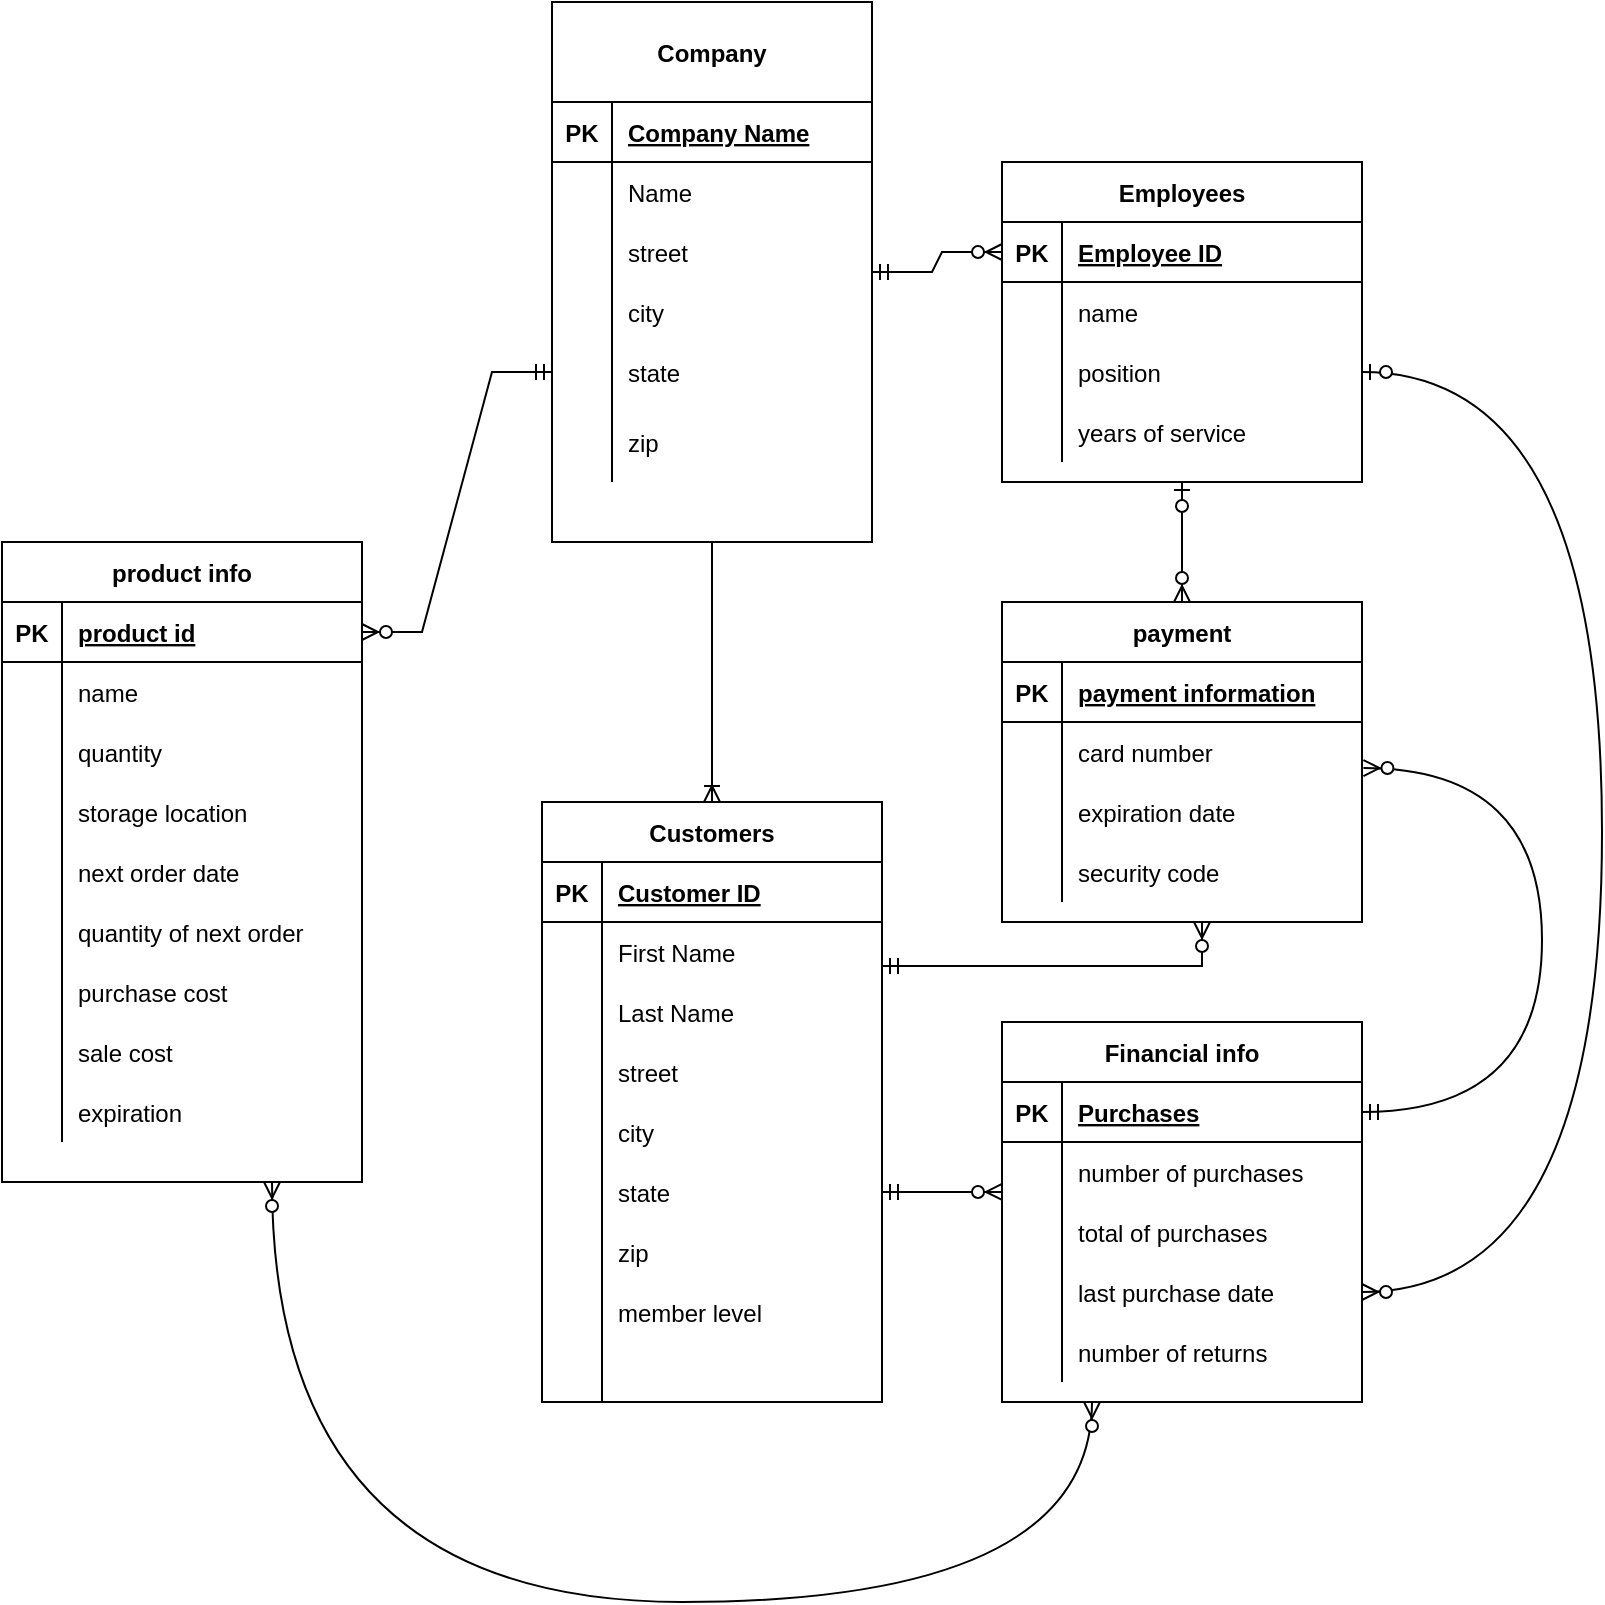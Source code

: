 <mxfile version="15.7.3" type="github">
  <diagram id="uXKJ7bv5IIxQ74LT1f0b" name="Page-1">
    <mxGraphModel dx="1422" dy="832" grid="1" gridSize="10" guides="1" tooltips="1" connect="1" arrows="1" fold="1" page="1" pageScale="1" pageWidth="850" pageHeight="1100" math="0" shadow="0">
      <root>
        <mxCell id="0" />
        <mxCell id="1" parent="0" />
        <mxCell id="mqQKYqZjya-3l18VYZDp-34" value="Customers" style="shape=table;startSize=30;container=1;collapsible=1;childLayout=tableLayout;fixedRows=1;rowLines=0;fontStyle=1;align=center;resizeLast=1;" vertex="1" parent="1">
          <mxGeometry x="310" y="400" width="170" height="300" as="geometry" />
        </mxCell>
        <mxCell id="mqQKYqZjya-3l18VYZDp-35" value="" style="shape=partialRectangle;collapsible=0;dropTarget=0;pointerEvents=0;fillColor=none;top=0;left=0;bottom=1;right=0;points=[[0,0.5],[1,0.5]];portConstraint=eastwest;" vertex="1" parent="mqQKYqZjya-3l18VYZDp-34">
          <mxGeometry y="30" width="170" height="30" as="geometry" />
        </mxCell>
        <mxCell id="mqQKYqZjya-3l18VYZDp-36" value="PK" style="shape=partialRectangle;connectable=0;fillColor=none;top=0;left=0;bottom=0;right=0;fontStyle=1;overflow=hidden;" vertex="1" parent="mqQKYqZjya-3l18VYZDp-35">
          <mxGeometry width="30" height="30" as="geometry">
            <mxRectangle width="30" height="30" as="alternateBounds" />
          </mxGeometry>
        </mxCell>
        <mxCell id="mqQKYqZjya-3l18VYZDp-37" value="Customer ID" style="shape=partialRectangle;connectable=0;fillColor=none;top=0;left=0;bottom=0;right=0;align=left;spacingLeft=6;fontStyle=5;overflow=hidden;" vertex="1" parent="mqQKYqZjya-3l18VYZDp-35">
          <mxGeometry x="30" width="140" height="30" as="geometry">
            <mxRectangle width="140" height="30" as="alternateBounds" />
          </mxGeometry>
        </mxCell>
        <mxCell id="mqQKYqZjya-3l18VYZDp-38" value="" style="shape=partialRectangle;collapsible=0;dropTarget=0;pointerEvents=0;fillColor=none;top=0;left=0;bottom=0;right=0;points=[[0,0.5],[1,0.5]];portConstraint=eastwest;" vertex="1" parent="mqQKYqZjya-3l18VYZDp-34">
          <mxGeometry y="60" width="170" height="30" as="geometry" />
        </mxCell>
        <mxCell id="mqQKYqZjya-3l18VYZDp-39" value="" style="shape=partialRectangle;connectable=0;fillColor=none;top=0;left=0;bottom=0;right=0;editable=1;overflow=hidden;" vertex="1" parent="mqQKYqZjya-3l18VYZDp-38">
          <mxGeometry width="30" height="30" as="geometry">
            <mxRectangle width="30" height="30" as="alternateBounds" />
          </mxGeometry>
        </mxCell>
        <mxCell id="mqQKYqZjya-3l18VYZDp-40" value="First Name" style="shape=partialRectangle;connectable=0;fillColor=none;top=0;left=0;bottom=0;right=0;align=left;spacingLeft=6;overflow=hidden;" vertex="1" parent="mqQKYqZjya-3l18VYZDp-38">
          <mxGeometry x="30" width="140" height="30" as="geometry">
            <mxRectangle width="140" height="30" as="alternateBounds" />
          </mxGeometry>
        </mxCell>
        <mxCell id="mqQKYqZjya-3l18VYZDp-41" value="" style="shape=partialRectangle;collapsible=0;dropTarget=0;pointerEvents=0;fillColor=none;top=0;left=0;bottom=0;right=0;points=[[0,0.5],[1,0.5]];portConstraint=eastwest;" vertex="1" parent="mqQKYqZjya-3l18VYZDp-34">
          <mxGeometry y="90" width="170" height="30" as="geometry" />
        </mxCell>
        <mxCell id="mqQKYqZjya-3l18VYZDp-42" value="" style="shape=partialRectangle;connectable=0;fillColor=none;top=0;left=0;bottom=0;right=0;editable=1;overflow=hidden;" vertex="1" parent="mqQKYqZjya-3l18VYZDp-41">
          <mxGeometry width="30" height="30" as="geometry">
            <mxRectangle width="30" height="30" as="alternateBounds" />
          </mxGeometry>
        </mxCell>
        <mxCell id="mqQKYqZjya-3l18VYZDp-43" value="Last Name" style="shape=partialRectangle;connectable=0;fillColor=none;top=0;left=0;bottom=0;right=0;align=left;spacingLeft=6;overflow=hidden;" vertex="1" parent="mqQKYqZjya-3l18VYZDp-41">
          <mxGeometry x="30" width="140" height="30" as="geometry">
            <mxRectangle width="140" height="30" as="alternateBounds" />
          </mxGeometry>
        </mxCell>
        <mxCell id="mqQKYqZjya-3l18VYZDp-44" value="" style="shape=partialRectangle;collapsible=0;dropTarget=0;pointerEvents=0;fillColor=none;top=0;left=0;bottom=0;right=0;points=[[0,0.5],[1,0.5]];portConstraint=eastwest;" vertex="1" parent="mqQKYqZjya-3l18VYZDp-34">
          <mxGeometry y="120" width="170" height="30" as="geometry" />
        </mxCell>
        <mxCell id="mqQKYqZjya-3l18VYZDp-45" value="" style="shape=partialRectangle;connectable=0;fillColor=none;top=0;left=0;bottom=0;right=0;editable=1;overflow=hidden;" vertex="1" parent="mqQKYqZjya-3l18VYZDp-44">
          <mxGeometry width="30" height="30" as="geometry">
            <mxRectangle width="30" height="30" as="alternateBounds" />
          </mxGeometry>
        </mxCell>
        <mxCell id="mqQKYqZjya-3l18VYZDp-46" value="street    " style="shape=partialRectangle;connectable=0;fillColor=none;top=0;left=0;bottom=0;right=0;align=left;spacingLeft=6;overflow=hidden;" vertex="1" parent="mqQKYqZjya-3l18VYZDp-44">
          <mxGeometry x="30" width="140" height="30" as="geometry">
            <mxRectangle width="140" height="30" as="alternateBounds" />
          </mxGeometry>
        </mxCell>
        <mxCell id="mqQKYqZjya-3l18VYZDp-47" value="" style="shape=partialRectangle;collapsible=0;dropTarget=0;pointerEvents=0;fillColor=none;top=0;left=0;bottom=0;right=0;points=[[0,0.5],[1,0.5]];portConstraint=eastwest;" vertex="1" parent="mqQKYqZjya-3l18VYZDp-34">
          <mxGeometry y="150" width="170" height="30" as="geometry" />
        </mxCell>
        <mxCell id="mqQKYqZjya-3l18VYZDp-48" value="" style="shape=partialRectangle;connectable=0;fillColor=none;top=0;left=0;bottom=0;right=0;editable=1;overflow=hidden;" vertex="1" parent="mqQKYqZjya-3l18VYZDp-47">
          <mxGeometry width="30" height="30" as="geometry">
            <mxRectangle width="30" height="30" as="alternateBounds" />
          </mxGeometry>
        </mxCell>
        <mxCell id="mqQKYqZjya-3l18VYZDp-49" value="city" style="shape=partialRectangle;connectable=0;fillColor=none;top=0;left=0;bottom=0;right=0;align=left;spacingLeft=6;overflow=hidden;" vertex="1" parent="mqQKYqZjya-3l18VYZDp-47">
          <mxGeometry x="30" width="140" height="30" as="geometry">
            <mxRectangle width="140" height="30" as="alternateBounds" />
          </mxGeometry>
        </mxCell>
        <mxCell id="mqQKYqZjya-3l18VYZDp-50" value="" style="shape=partialRectangle;collapsible=0;dropTarget=0;pointerEvents=0;fillColor=none;top=0;left=0;bottom=0;right=0;points=[[0,0.5],[1,0.5]];portConstraint=eastwest;" vertex="1" parent="mqQKYqZjya-3l18VYZDp-34">
          <mxGeometry y="180" width="170" height="30" as="geometry" />
        </mxCell>
        <mxCell id="mqQKYqZjya-3l18VYZDp-51" value="" style="shape=partialRectangle;connectable=0;fillColor=none;top=0;left=0;bottom=0;right=0;editable=1;overflow=hidden;" vertex="1" parent="mqQKYqZjya-3l18VYZDp-50">
          <mxGeometry width="30" height="30" as="geometry">
            <mxRectangle width="30" height="30" as="alternateBounds" />
          </mxGeometry>
        </mxCell>
        <mxCell id="mqQKYqZjya-3l18VYZDp-52" value="state" style="shape=partialRectangle;connectable=0;fillColor=none;top=0;left=0;bottom=0;right=0;align=left;spacingLeft=6;overflow=hidden;" vertex="1" parent="mqQKYqZjya-3l18VYZDp-50">
          <mxGeometry x="30" width="140" height="30" as="geometry">
            <mxRectangle width="140" height="30" as="alternateBounds" />
          </mxGeometry>
        </mxCell>
        <mxCell id="mqQKYqZjya-3l18VYZDp-53" value="" style="shape=partialRectangle;collapsible=0;dropTarget=0;pointerEvents=0;fillColor=none;top=0;left=0;bottom=0;right=0;points=[[0,0.5],[1,0.5]];portConstraint=eastwest;" vertex="1" parent="mqQKYqZjya-3l18VYZDp-34">
          <mxGeometry y="210" width="170" height="30" as="geometry" />
        </mxCell>
        <mxCell id="mqQKYqZjya-3l18VYZDp-54" value="" style="shape=partialRectangle;connectable=0;fillColor=none;top=0;left=0;bottom=0;right=0;editable=1;overflow=hidden;" vertex="1" parent="mqQKYqZjya-3l18VYZDp-53">
          <mxGeometry width="30" height="30" as="geometry">
            <mxRectangle width="30" height="30" as="alternateBounds" />
          </mxGeometry>
        </mxCell>
        <mxCell id="mqQKYqZjya-3l18VYZDp-55" value="zip" style="shape=partialRectangle;connectable=0;fillColor=none;top=0;left=0;bottom=0;right=0;align=left;spacingLeft=6;overflow=hidden;" vertex="1" parent="mqQKYqZjya-3l18VYZDp-53">
          <mxGeometry x="30" width="140" height="30" as="geometry">
            <mxRectangle width="140" height="30" as="alternateBounds" />
          </mxGeometry>
        </mxCell>
        <mxCell id="mqQKYqZjya-3l18VYZDp-56" value="" style="shape=partialRectangle;collapsible=0;dropTarget=0;pointerEvents=0;fillColor=none;top=0;left=0;bottom=0;right=0;points=[[0,0.5],[1,0.5]];portConstraint=eastwest;" vertex="1" parent="mqQKYqZjya-3l18VYZDp-34">
          <mxGeometry y="240" width="170" height="30" as="geometry" />
        </mxCell>
        <mxCell id="mqQKYqZjya-3l18VYZDp-57" value="" style="shape=partialRectangle;connectable=0;fillColor=none;top=0;left=0;bottom=0;right=0;editable=1;overflow=hidden;" vertex="1" parent="mqQKYqZjya-3l18VYZDp-56">
          <mxGeometry width="30" height="30" as="geometry">
            <mxRectangle width="30" height="30" as="alternateBounds" />
          </mxGeometry>
        </mxCell>
        <mxCell id="mqQKYqZjya-3l18VYZDp-58" value="member level" style="shape=partialRectangle;connectable=0;fillColor=none;top=0;left=0;bottom=0;right=0;align=left;spacingLeft=6;overflow=hidden;" vertex="1" parent="mqQKYqZjya-3l18VYZDp-56">
          <mxGeometry x="30" width="140" height="30" as="geometry">
            <mxRectangle width="140" height="30" as="alternateBounds" />
          </mxGeometry>
        </mxCell>
        <mxCell id="mqQKYqZjya-3l18VYZDp-59" value="" style="shape=partialRectangle;collapsible=0;dropTarget=0;pointerEvents=0;fillColor=none;top=0;left=0;bottom=0;right=0;points=[[0,0.5],[1,0.5]];portConstraint=eastwest;" vertex="1" parent="mqQKYqZjya-3l18VYZDp-34">
          <mxGeometry y="270" width="170" height="30" as="geometry" />
        </mxCell>
        <mxCell id="mqQKYqZjya-3l18VYZDp-60" value="" style="shape=partialRectangle;connectable=0;fillColor=none;top=0;left=0;bottom=0;right=0;editable=1;overflow=hidden;" vertex="1" parent="mqQKYqZjya-3l18VYZDp-59">
          <mxGeometry width="30" height="30" as="geometry">
            <mxRectangle width="30" height="30" as="alternateBounds" />
          </mxGeometry>
        </mxCell>
        <mxCell id="mqQKYqZjya-3l18VYZDp-61" value="" style="shape=partialRectangle;connectable=0;fillColor=none;top=0;left=0;bottom=0;right=0;align=left;spacingLeft=6;overflow=hidden;" vertex="1" parent="mqQKYqZjya-3l18VYZDp-59">
          <mxGeometry x="30" width="140" height="30" as="geometry">
            <mxRectangle width="140" height="30" as="alternateBounds" />
          </mxGeometry>
        </mxCell>
        <mxCell id="mqQKYqZjya-3l18VYZDp-62" value="Company" style="shape=table;startSize=50;container=1;collapsible=1;childLayout=tableLayout;fixedRows=1;rowLines=0;fontStyle=1;align=center;resizeLast=1;" vertex="1" parent="1">
          <mxGeometry x="315" width="160" height="270" as="geometry" />
        </mxCell>
        <mxCell id="mqQKYqZjya-3l18VYZDp-63" value="" style="shape=partialRectangle;collapsible=0;dropTarget=0;pointerEvents=0;fillColor=none;top=0;left=0;bottom=1;right=0;points=[[0,0.5],[1,0.5]];portConstraint=eastwest;" vertex="1" parent="mqQKYqZjya-3l18VYZDp-62">
          <mxGeometry y="50" width="160" height="30" as="geometry" />
        </mxCell>
        <mxCell id="mqQKYqZjya-3l18VYZDp-64" value="PK" style="shape=partialRectangle;connectable=0;fillColor=none;top=0;left=0;bottom=0;right=0;fontStyle=1;overflow=hidden;" vertex="1" parent="mqQKYqZjya-3l18VYZDp-63">
          <mxGeometry width="30" height="30" as="geometry">
            <mxRectangle width="30" height="30" as="alternateBounds" />
          </mxGeometry>
        </mxCell>
        <mxCell id="mqQKYqZjya-3l18VYZDp-65" value="Company Name" style="shape=partialRectangle;connectable=0;fillColor=none;top=0;left=0;bottom=0;right=0;align=left;spacingLeft=6;fontStyle=5;overflow=hidden;" vertex="1" parent="mqQKYqZjya-3l18VYZDp-63">
          <mxGeometry x="30" width="130" height="30" as="geometry">
            <mxRectangle width="130" height="30" as="alternateBounds" />
          </mxGeometry>
        </mxCell>
        <mxCell id="mqQKYqZjya-3l18VYZDp-66" value="" style="shape=partialRectangle;collapsible=0;dropTarget=0;pointerEvents=0;fillColor=none;top=0;left=0;bottom=0;right=0;points=[[0,0.5],[1,0.5]];portConstraint=eastwest;" vertex="1" parent="mqQKYqZjya-3l18VYZDp-62">
          <mxGeometry y="80" width="160" height="30" as="geometry" />
        </mxCell>
        <mxCell id="mqQKYqZjya-3l18VYZDp-67" value="" style="shape=partialRectangle;connectable=0;fillColor=none;top=0;left=0;bottom=0;right=0;editable=1;overflow=hidden;" vertex="1" parent="mqQKYqZjya-3l18VYZDp-66">
          <mxGeometry width="30" height="30" as="geometry">
            <mxRectangle width="30" height="30" as="alternateBounds" />
          </mxGeometry>
        </mxCell>
        <mxCell id="mqQKYqZjya-3l18VYZDp-68" value="Name" style="shape=partialRectangle;connectable=0;fillColor=none;top=0;left=0;bottom=0;right=0;align=left;spacingLeft=6;overflow=hidden;" vertex="1" parent="mqQKYqZjya-3l18VYZDp-66">
          <mxGeometry x="30" width="130" height="30" as="geometry">
            <mxRectangle width="130" height="30" as="alternateBounds" />
          </mxGeometry>
        </mxCell>
        <mxCell id="mqQKYqZjya-3l18VYZDp-69" value="" style="shape=partialRectangle;collapsible=0;dropTarget=0;pointerEvents=0;fillColor=none;top=0;left=0;bottom=0;right=0;points=[[0,0.5],[1,0.5]];portConstraint=eastwest;" vertex="1" parent="mqQKYqZjya-3l18VYZDp-62">
          <mxGeometry y="110" width="160" height="30" as="geometry" />
        </mxCell>
        <mxCell id="mqQKYqZjya-3l18VYZDp-70" value="" style="shape=partialRectangle;connectable=0;fillColor=none;top=0;left=0;bottom=0;right=0;editable=1;overflow=hidden;" vertex="1" parent="mqQKYqZjya-3l18VYZDp-69">
          <mxGeometry width="30" height="30" as="geometry">
            <mxRectangle width="30" height="30" as="alternateBounds" />
          </mxGeometry>
        </mxCell>
        <mxCell id="mqQKYqZjya-3l18VYZDp-71" value="street" style="shape=partialRectangle;connectable=0;fillColor=none;top=0;left=0;bottom=0;right=0;align=left;spacingLeft=6;overflow=hidden;" vertex="1" parent="mqQKYqZjya-3l18VYZDp-69">
          <mxGeometry x="30" width="130" height="30" as="geometry">
            <mxRectangle width="130" height="30" as="alternateBounds" />
          </mxGeometry>
        </mxCell>
        <mxCell id="mqQKYqZjya-3l18VYZDp-72" value="" style="shape=partialRectangle;collapsible=0;dropTarget=0;pointerEvents=0;fillColor=none;top=0;left=0;bottom=0;right=0;points=[[0,0.5],[1,0.5]];portConstraint=eastwest;" vertex="1" parent="mqQKYqZjya-3l18VYZDp-62">
          <mxGeometry y="140" width="160" height="30" as="geometry" />
        </mxCell>
        <mxCell id="mqQKYqZjya-3l18VYZDp-73" value="" style="shape=partialRectangle;connectable=0;fillColor=none;top=0;left=0;bottom=0;right=0;editable=1;overflow=hidden;" vertex="1" parent="mqQKYqZjya-3l18VYZDp-72">
          <mxGeometry width="30" height="30" as="geometry">
            <mxRectangle width="30" height="30" as="alternateBounds" />
          </mxGeometry>
        </mxCell>
        <mxCell id="mqQKYqZjya-3l18VYZDp-74" value="city" style="shape=partialRectangle;connectable=0;fillColor=none;top=0;left=0;bottom=0;right=0;align=left;spacingLeft=6;overflow=hidden;" vertex="1" parent="mqQKYqZjya-3l18VYZDp-72">
          <mxGeometry x="30" width="130" height="30" as="geometry">
            <mxRectangle width="130" height="30" as="alternateBounds" />
          </mxGeometry>
        </mxCell>
        <mxCell id="mqQKYqZjya-3l18VYZDp-75" value="" style="shape=partialRectangle;collapsible=0;dropTarget=0;pointerEvents=0;fillColor=none;top=0;left=0;bottom=0;right=0;points=[[0,0.5],[1,0.5]];portConstraint=eastwest;" vertex="1" parent="mqQKYqZjya-3l18VYZDp-62">
          <mxGeometry y="170" width="160" height="30" as="geometry" />
        </mxCell>
        <mxCell id="mqQKYqZjya-3l18VYZDp-76" value="" style="shape=partialRectangle;connectable=0;fillColor=none;top=0;left=0;bottom=0;right=0;editable=1;overflow=hidden;" vertex="1" parent="mqQKYqZjya-3l18VYZDp-75">
          <mxGeometry width="30" height="30" as="geometry">
            <mxRectangle width="30" height="30" as="alternateBounds" />
          </mxGeometry>
        </mxCell>
        <mxCell id="mqQKYqZjya-3l18VYZDp-77" value="state" style="shape=partialRectangle;connectable=0;fillColor=none;top=0;left=0;bottom=0;right=0;align=left;spacingLeft=6;overflow=hidden;" vertex="1" parent="mqQKYqZjya-3l18VYZDp-75">
          <mxGeometry x="30" width="130" height="30" as="geometry">
            <mxRectangle width="130" height="30" as="alternateBounds" />
          </mxGeometry>
        </mxCell>
        <mxCell id="mqQKYqZjya-3l18VYZDp-78" value="" style="shape=partialRectangle;collapsible=0;dropTarget=0;pointerEvents=0;fillColor=none;top=0;left=0;bottom=0;right=0;points=[[0,0.5],[1,0.5]];portConstraint=eastwest;" vertex="1" parent="mqQKYqZjya-3l18VYZDp-62">
          <mxGeometry y="200" width="160" height="40" as="geometry" />
        </mxCell>
        <mxCell id="mqQKYqZjya-3l18VYZDp-79" value="" style="shape=partialRectangle;connectable=0;fillColor=none;top=0;left=0;bottom=0;right=0;editable=1;overflow=hidden;" vertex="1" parent="mqQKYqZjya-3l18VYZDp-78">
          <mxGeometry width="30" height="40" as="geometry">
            <mxRectangle width="30" height="40" as="alternateBounds" />
          </mxGeometry>
        </mxCell>
        <mxCell id="mqQKYqZjya-3l18VYZDp-80" value="zip" style="shape=partialRectangle;connectable=0;fillColor=none;top=0;left=0;bottom=0;right=0;align=left;spacingLeft=6;overflow=hidden;" vertex="1" parent="mqQKYqZjya-3l18VYZDp-78">
          <mxGeometry x="30" width="130" height="40" as="geometry">
            <mxRectangle width="130" height="40" as="alternateBounds" />
          </mxGeometry>
        </mxCell>
        <mxCell id="mqQKYqZjya-3l18VYZDp-88" value="Employees" style="shape=table;startSize=30;container=1;collapsible=1;childLayout=tableLayout;fixedRows=1;rowLines=0;fontStyle=1;align=center;resizeLast=1;" vertex="1" parent="1">
          <mxGeometry x="540" y="80" width="180" height="160" as="geometry" />
        </mxCell>
        <mxCell id="mqQKYqZjya-3l18VYZDp-89" value="" style="shape=partialRectangle;collapsible=0;dropTarget=0;pointerEvents=0;fillColor=none;top=0;left=0;bottom=1;right=0;points=[[0,0.5],[1,0.5]];portConstraint=eastwest;" vertex="1" parent="mqQKYqZjya-3l18VYZDp-88">
          <mxGeometry y="30" width="180" height="30" as="geometry" />
        </mxCell>
        <mxCell id="mqQKYqZjya-3l18VYZDp-90" value="PK" style="shape=partialRectangle;connectable=0;fillColor=none;top=0;left=0;bottom=0;right=0;fontStyle=1;overflow=hidden;" vertex="1" parent="mqQKYqZjya-3l18VYZDp-89">
          <mxGeometry width="30" height="30" as="geometry">
            <mxRectangle width="30" height="30" as="alternateBounds" />
          </mxGeometry>
        </mxCell>
        <mxCell id="mqQKYqZjya-3l18VYZDp-91" value="Employee ID" style="shape=partialRectangle;connectable=0;fillColor=none;top=0;left=0;bottom=0;right=0;align=left;spacingLeft=6;fontStyle=5;overflow=hidden;" vertex="1" parent="mqQKYqZjya-3l18VYZDp-89">
          <mxGeometry x="30" width="150" height="30" as="geometry">
            <mxRectangle width="150" height="30" as="alternateBounds" />
          </mxGeometry>
        </mxCell>
        <mxCell id="mqQKYqZjya-3l18VYZDp-92" value="" style="shape=partialRectangle;collapsible=0;dropTarget=0;pointerEvents=0;fillColor=none;top=0;left=0;bottom=0;right=0;points=[[0,0.5],[1,0.5]];portConstraint=eastwest;" vertex="1" parent="mqQKYqZjya-3l18VYZDp-88">
          <mxGeometry y="60" width="180" height="30" as="geometry" />
        </mxCell>
        <mxCell id="mqQKYqZjya-3l18VYZDp-93" value="" style="shape=partialRectangle;connectable=0;fillColor=none;top=0;left=0;bottom=0;right=0;editable=1;overflow=hidden;" vertex="1" parent="mqQKYqZjya-3l18VYZDp-92">
          <mxGeometry width="30" height="30" as="geometry">
            <mxRectangle width="30" height="30" as="alternateBounds" />
          </mxGeometry>
        </mxCell>
        <mxCell id="mqQKYqZjya-3l18VYZDp-94" value="name" style="shape=partialRectangle;connectable=0;fillColor=none;top=0;left=0;bottom=0;right=0;align=left;spacingLeft=6;overflow=hidden;" vertex="1" parent="mqQKYqZjya-3l18VYZDp-92">
          <mxGeometry x="30" width="150" height="30" as="geometry">
            <mxRectangle width="150" height="30" as="alternateBounds" />
          </mxGeometry>
        </mxCell>
        <mxCell id="mqQKYqZjya-3l18VYZDp-95" value="" style="shape=partialRectangle;collapsible=0;dropTarget=0;pointerEvents=0;fillColor=none;top=0;left=0;bottom=0;right=0;points=[[0,0.5],[1,0.5]];portConstraint=eastwest;" vertex="1" parent="mqQKYqZjya-3l18VYZDp-88">
          <mxGeometry y="90" width="180" height="30" as="geometry" />
        </mxCell>
        <mxCell id="mqQKYqZjya-3l18VYZDp-96" value="" style="shape=partialRectangle;connectable=0;fillColor=none;top=0;left=0;bottom=0;right=0;editable=1;overflow=hidden;" vertex="1" parent="mqQKYqZjya-3l18VYZDp-95">
          <mxGeometry width="30" height="30" as="geometry">
            <mxRectangle width="30" height="30" as="alternateBounds" />
          </mxGeometry>
        </mxCell>
        <mxCell id="mqQKYqZjya-3l18VYZDp-97" value="position" style="shape=partialRectangle;connectable=0;fillColor=none;top=0;left=0;bottom=0;right=0;align=left;spacingLeft=6;overflow=hidden;" vertex="1" parent="mqQKYqZjya-3l18VYZDp-95">
          <mxGeometry x="30" width="150" height="30" as="geometry">
            <mxRectangle width="150" height="30" as="alternateBounds" />
          </mxGeometry>
        </mxCell>
        <mxCell id="mqQKYqZjya-3l18VYZDp-98" value="" style="shape=partialRectangle;collapsible=0;dropTarget=0;pointerEvents=0;fillColor=none;top=0;left=0;bottom=0;right=0;points=[[0,0.5],[1,0.5]];portConstraint=eastwest;" vertex="1" parent="mqQKYqZjya-3l18VYZDp-88">
          <mxGeometry y="120" width="180" height="30" as="geometry" />
        </mxCell>
        <mxCell id="mqQKYqZjya-3l18VYZDp-99" value="" style="shape=partialRectangle;connectable=0;fillColor=none;top=0;left=0;bottom=0;right=0;editable=1;overflow=hidden;" vertex="1" parent="mqQKYqZjya-3l18VYZDp-98">
          <mxGeometry width="30" height="30" as="geometry">
            <mxRectangle width="30" height="30" as="alternateBounds" />
          </mxGeometry>
        </mxCell>
        <mxCell id="mqQKYqZjya-3l18VYZDp-100" value="years of service" style="shape=partialRectangle;connectable=0;fillColor=none;top=0;left=0;bottom=0;right=0;align=left;spacingLeft=6;overflow=hidden;" vertex="1" parent="mqQKYqZjya-3l18VYZDp-98">
          <mxGeometry x="30" width="150" height="30" as="geometry">
            <mxRectangle width="150" height="30" as="alternateBounds" />
          </mxGeometry>
        </mxCell>
        <mxCell id="mqQKYqZjya-3l18VYZDp-101" value="payment" style="shape=table;startSize=30;container=1;collapsible=1;childLayout=tableLayout;fixedRows=1;rowLines=0;fontStyle=1;align=center;resizeLast=1;" vertex="1" parent="1">
          <mxGeometry x="540" y="300" width="180" height="160" as="geometry" />
        </mxCell>
        <mxCell id="mqQKYqZjya-3l18VYZDp-102" value="" style="shape=partialRectangle;collapsible=0;dropTarget=0;pointerEvents=0;fillColor=none;top=0;left=0;bottom=1;right=0;points=[[0,0.5],[1,0.5]];portConstraint=eastwest;" vertex="1" parent="mqQKYqZjya-3l18VYZDp-101">
          <mxGeometry y="30" width="180" height="30" as="geometry" />
        </mxCell>
        <mxCell id="mqQKYqZjya-3l18VYZDp-103" value="PK" style="shape=partialRectangle;connectable=0;fillColor=none;top=0;left=0;bottom=0;right=0;fontStyle=1;overflow=hidden;" vertex="1" parent="mqQKYqZjya-3l18VYZDp-102">
          <mxGeometry width="30" height="30" as="geometry">
            <mxRectangle width="30" height="30" as="alternateBounds" />
          </mxGeometry>
        </mxCell>
        <mxCell id="mqQKYqZjya-3l18VYZDp-104" value="payment information" style="shape=partialRectangle;connectable=0;fillColor=none;top=0;left=0;bottom=0;right=0;align=left;spacingLeft=6;fontStyle=5;overflow=hidden;" vertex="1" parent="mqQKYqZjya-3l18VYZDp-102">
          <mxGeometry x="30" width="150" height="30" as="geometry">
            <mxRectangle width="150" height="30" as="alternateBounds" />
          </mxGeometry>
        </mxCell>
        <mxCell id="mqQKYqZjya-3l18VYZDp-105" value="" style="shape=partialRectangle;collapsible=0;dropTarget=0;pointerEvents=0;fillColor=none;top=0;left=0;bottom=0;right=0;points=[[0,0.5],[1,0.5]];portConstraint=eastwest;" vertex="1" parent="mqQKYqZjya-3l18VYZDp-101">
          <mxGeometry y="60" width="180" height="30" as="geometry" />
        </mxCell>
        <mxCell id="mqQKYqZjya-3l18VYZDp-106" value="" style="shape=partialRectangle;connectable=0;fillColor=none;top=0;left=0;bottom=0;right=0;editable=1;overflow=hidden;" vertex="1" parent="mqQKYqZjya-3l18VYZDp-105">
          <mxGeometry width="30" height="30" as="geometry">
            <mxRectangle width="30" height="30" as="alternateBounds" />
          </mxGeometry>
        </mxCell>
        <mxCell id="mqQKYqZjya-3l18VYZDp-107" value="card number" style="shape=partialRectangle;connectable=0;fillColor=none;top=0;left=0;bottom=0;right=0;align=left;spacingLeft=6;overflow=hidden;" vertex="1" parent="mqQKYqZjya-3l18VYZDp-105">
          <mxGeometry x="30" width="150" height="30" as="geometry">
            <mxRectangle width="150" height="30" as="alternateBounds" />
          </mxGeometry>
        </mxCell>
        <mxCell id="mqQKYqZjya-3l18VYZDp-108" value="" style="shape=partialRectangle;collapsible=0;dropTarget=0;pointerEvents=0;fillColor=none;top=0;left=0;bottom=0;right=0;points=[[0,0.5],[1,0.5]];portConstraint=eastwest;" vertex="1" parent="mqQKYqZjya-3l18VYZDp-101">
          <mxGeometry y="90" width="180" height="30" as="geometry" />
        </mxCell>
        <mxCell id="mqQKYqZjya-3l18VYZDp-109" value="" style="shape=partialRectangle;connectable=0;fillColor=none;top=0;left=0;bottom=0;right=0;editable=1;overflow=hidden;" vertex="1" parent="mqQKYqZjya-3l18VYZDp-108">
          <mxGeometry width="30" height="30" as="geometry">
            <mxRectangle width="30" height="30" as="alternateBounds" />
          </mxGeometry>
        </mxCell>
        <mxCell id="mqQKYqZjya-3l18VYZDp-110" value="expiration date" style="shape=partialRectangle;connectable=0;fillColor=none;top=0;left=0;bottom=0;right=0;align=left;spacingLeft=6;overflow=hidden;" vertex="1" parent="mqQKYqZjya-3l18VYZDp-108">
          <mxGeometry x="30" width="150" height="30" as="geometry">
            <mxRectangle width="150" height="30" as="alternateBounds" />
          </mxGeometry>
        </mxCell>
        <mxCell id="mqQKYqZjya-3l18VYZDp-111" value="" style="shape=partialRectangle;collapsible=0;dropTarget=0;pointerEvents=0;fillColor=none;top=0;left=0;bottom=0;right=0;points=[[0,0.5],[1,0.5]];portConstraint=eastwest;" vertex="1" parent="mqQKYqZjya-3l18VYZDp-101">
          <mxGeometry y="120" width="180" height="30" as="geometry" />
        </mxCell>
        <mxCell id="mqQKYqZjya-3l18VYZDp-112" value="" style="shape=partialRectangle;connectable=0;fillColor=none;top=0;left=0;bottom=0;right=0;editable=1;overflow=hidden;" vertex="1" parent="mqQKYqZjya-3l18VYZDp-111">
          <mxGeometry width="30" height="30" as="geometry">
            <mxRectangle width="30" height="30" as="alternateBounds" />
          </mxGeometry>
        </mxCell>
        <mxCell id="mqQKYqZjya-3l18VYZDp-113" value="security code" style="shape=partialRectangle;connectable=0;fillColor=none;top=0;left=0;bottom=0;right=0;align=left;spacingLeft=6;overflow=hidden;" vertex="1" parent="mqQKYqZjya-3l18VYZDp-111">
          <mxGeometry x="30" width="150" height="30" as="geometry">
            <mxRectangle width="150" height="30" as="alternateBounds" />
          </mxGeometry>
        </mxCell>
        <mxCell id="mqQKYqZjya-3l18VYZDp-116" value="Financial info" style="shape=table;startSize=30;container=1;collapsible=1;childLayout=tableLayout;fixedRows=1;rowLines=0;fontStyle=1;align=center;resizeLast=1;" vertex="1" parent="1">
          <mxGeometry x="540" y="510" width="180" height="190" as="geometry" />
        </mxCell>
        <mxCell id="mqQKYqZjya-3l18VYZDp-117" value="" style="shape=partialRectangle;collapsible=0;dropTarget=0;pointerEvents=0;fillColor=none;top=0;left=0;bottom=1;right=0;points=[[0,0.5],[1,0.5]];portConstraint=eastwest;" vertex="1" parent="mqQKYqZjya-3l18VYZDp-116">
          <mxGeometry y="30" width="180" height="30" as="geometry" />
        </mxCell>
        <mxCell id="mqQKYqZjya-3l18VYZDp-118" value="PK" style="shape=partialRectangle;connectable=0;fillColor=none;top=0;left=0;bottom=0;right=0;fontStyle=1;overflow=hidden;" vertex="1" parent="mqQKYqZjya-3l18VYZDp-117">
          <mxGeometry width="30" height="30" as="geometry">
            <mxRectangle width="30" height="30" as="alternateBounds" />
          </mxGeometry>
        </mxCell>
        <mxCell id="mqQKYqZjya-3l18VYZDp-119" value="Purchases" style="shape=partialRectangle;connectable=0;fillColor=none;top=0;left=0;bottom=0;right=0;align=left;spacingLeft=6;fontStyle=5;overflow=hidden;" vertex="1" parent="mqQKYqZjya-3l18VYZDp-117">
          <mxGeometry x="30" width="150" height="30" as="geometry">
            <mxRectangle width="150" height="30" as="alternateBounds" />
          </mxGeometry>
        </mxCell>
        <mxCell id="mqQKYqZjya-3l18VYZDp-120" value="" style="shape=partialRectangle;collapsible=0;dropTarget=0;pointerEvents=0;fillColor=none;top=0;left=0;bottom=0;right=0;points=[[0,0.5],[1,0.5]];portConstraint=eastwest;" vertex="1" parent="mqQKYqZjya-3l18VYZDp-116">
          <mxGeometry y="60" width="180" height="30" as="geometry" />
        </mxCell>
        <mxCell id="mqQKYqZjya-3l18VYZDp-121" value="" style="shape=partialRectangle;connectable=0;fillColor=none;top=0;left=0;bottom=0;right=0;editable=1;overflow=hidden;" vertex="1" parent="mqQKYqZjya-3l18VYZDp-120">
          <mxGeometry width="30" height="30" as="geometry">
            <mxRectangle width="30" height="30" as="alternateBounds" />
          </mxGeometry>
        </mxCell>
        <mxCell id="mqQKYqZjya-3l18VYZDp-122" value="number of purchases" style="shape=partialRectangle;connectable=0;fillColor=none;top=0;left=0;bottom=0;right=0;align=left;spacingLeft=6;overflow=hidden;" vertex="1" parent="mqQKYqZjya-3l18VYZDp-120">
          <mxGeometry x="30" width="150" height="30" as="geometry">
            <mxRectangle width="150" height="30" as="alternateBounds" />
          </mxGeometry>
        </mxCell>
        <mxCell id="mqQKYqZjya-3l18VYZDp-123" value="" style="shape=partialRectangle;collapsible=0;dropTarget=0;pointerEvents=0;fillColor=none;top=0;left=0;bottom=0;right=0;points=[[0,0.5],[1,0.5]];portConstraint=eastwest;" vertex="1" parent="mqQKYqZjya-3l18VYZDp-116">
          <mxGeometry y="90" width="180" height="30" as="geometry" />
        </mxCell>
        <mxCell id="mqQKYqZjya-3l18VYZDp-124" value="" style="shape=partialRectangle;connectable=0;fillColor=none;top=0;left=0;bottom=0;right=0;editable=1;overflow=hidden;" vertex="1" parent="mqQKYqZjya-3l18VYZDp-123">
          <mxGeometry width="30" height="30" as="geometry">
            <mxRectangle width="30" height="30" as="alternateBounds" />
          </mxGeometry>
        </mxCell>
        <mxCell id="mqQKYqZjya-3l18VYZDp-125" value="total of purchases" style="shape=partialRectangle;connectable=0;fillColor=none;top=0;left=0;bottom=0;right=0;align=left;spacingLeft=6;overflow=hidden;" vertex="1" parent="mqQKYqZjya-3l18VYZDp-123">
          <mxGeometry x="30" width="150" height="30" as="geometry">
            <mxRectangle width="150" height="30" as="alternateBounds" />
          </mxGeometry>
        </mxCell>
        <mxCell id="mqQKYqZjya-3l18VYZDp-126" value="" style="shape=partialRectangle;collapsible=0;dropTarget=0;pointerEvents=0;fillColor=none;top=0;left=0;bottom=0;right=0;points=[[0,0.5],[1,0.5]];portConstraint=eastwest;" vertex="1" parent="mqQKYqZjya-3l18VYZDp-116">
          <mxGeometry y="120" width="180" height="30" as="geometry" />
        </mxCell>
        <mxCell id="mqQKYqZjya-3l18VYZDp-127" value="" style="shape=partialRectangle;connectable=0;fillColor=none;top=0;left=0;bottom=0;right=0;editable=1;overflow=hidden;" vertex="1" parent="mqQKYqZjya-3l18VYZDp-126">
          <mxGeometry width="30" height="30" as="geometry">
            <mxRectangle width="30" height="30" as="alternateBounds" />
          </mxGeometry>
        </mxCell>
        <mxCell id="mqQKYqZjya-3l18VYZDp-128" value="last purchase date" style="shape=partialRectangle;connectable=0;fillColor=none;top=0;left=0;bottom=0;right=0;align=left;spacingLeft=6;overflow=hidden;" vertex="1" parent="mqQKYqZjya-3l18VYZDp-126">
          <mxGeometry x="30" width="150" height="30" as="geometry">
            <mxRectangle width="150" height="30" as="alternateBounds" />
          </mxGeometry>
        </mxCell>
        <mxCell id="mqQKYqZjya-3l18VYZDp-138" value="" style="shape=partialRectangle;collapsible=0;dropTarget=0;pointerEvents=0;fillColor=none;top=0;left=0;bottom=0;right=0;points=[[0,0.5],[1,0.5]];portConstraint=eastwest;" vertex="1" parent="mqQKYqZjya-3l18VYZDp-116">
          <mxGeometry y="150" width="180" height="30" as="geometry" />
        </mxCell>
        <mxCell id="mqQKYqZjya-3l18VYZDp-139" value="" style="shape=partialRectangle;connectable=0;fillColor=none;top=0;left=0;bottom=0;right=0;editable=1;overflow=hidden;" vertex="1" parent="mqQKYqZjya-3l18VYZDp-138">
          <mxGeometry width="30" height="30" as="geometry">
            <mxRectangle width="30" height="30" as="alternateBounds" />
          </mxGeometry>
        </mxCell>
        <mxCell id="mqQKYqZjya-3l18VYZDp-140" value="number of returns" style="shape=partialRectangle;connectable=0;fillColor=none;top=0;left=0;bottom=0;right=0;align=left;spacingLeft=6;overflow=hidden;" vertex="1" parent="mqQKYqZjya-3l18VYZDp-138">
          <mxGeometry x="30" width="150" height="30" as="geometry">
            <mxRectangle width="150" height="30" as="alternateBounds" />
          </mxGeometry>
        </mxCell>
        <mxCell id="mqQKYqZjya-3l18VYZDp-143" value="" style="fontSize=12;html=1;endArrow=ERoneToMany;rounded=0;entryX=0.5;entryY=0;entryDx=0;entryDy=0;exitX=0.5;exitY=1;exitDx=0;exitDy=0;" edge="1" parent="1" source="mqQKYqZjya-3l18VYZDp-62" target="mqQKYqZjya-3l18VYZDp-34">
          <mxGeometry width="100" height="100" relative="1" as="geometry">
            <mxPoint x="400" y="270" as="sourcePoint" />
            <mxPoint x="440" y="330" as="targetPoint" />
          </mxGeometry>
        </mxCell>
        <mxCell id="mqQKYqZjya-3l18VYZDp-144" value="" style="fontSize=12;html=1;endArrow=ERzeroToMany;startArrow=ERmandOne;rounded=0;exitX=1;exitY=0.5;exitDx=0;exitDy=0;entryX=0;entryY=0.833;entryDx=0;entryDy=0;entryPerimeter=0;" edge="1" parent="1" source="mqQKYqZjya-3l18VYZDp-50" target="mqQKYqZjya-3l18VYZDp-120">
          <mxGeometry width="100" height="100" relative="1" as="geometry">
            <mxPoint x="490" y="630" as="sourcePoint" />
            <mxPoint x="530" y="600" as="targetPoint" />
          </mxGeometry>
        </mxCell>
        <mxCell id="mqQKYqZjya-3l18VYZDp-146" value="" style="edgeStyle=orthogonalEdgeStyle;fontSize=12;html=1;endArrow=ERzeroToMany;startArrow=ERmandOne;rounded=0;" edge="1" parent="1" source="mqQKYqZjya-3l18VYZDp-38">
          <mxGeometry width="100" height="100" relative="1" as="geometry">
            <mxPoint x="520" y="490" as="sourcePoint" />
            <mxPoint x="640" y="460" as="targetPoint" />
            <Array as="points">
              <mxPoint x="640" y="482" />
            </Array>
          </mxGeometry>
        </mxCell>
        <mxCell id="mqQKYqZjya-3l18VYZDp-147" value="" style="edgeStyle=orthogonalEdgeStyle;fontSize=12;html=1;endArrow=ERzeroToMany;startArrow=ERmandOne;rounded=0;curved=1;exitX=1;exitY=0.5;exitDx=0;exitDy=0;entryX=1.004;entryY=0.767;entryDx=0;entryDy=0;entryPerimeter=0;" edge="1" parent="1" source="mqQKYqZjya-3l18VYZDp-117" target="mqQKYqZjya-3l18VYZDp-105">
          <mxGeometry width="100" height="100" relative="1" as="geometry">
            <mxPoint x="760" y="560" as="sourcePoint" />
            <mxPoint x="740" y="380" as="targetPoint" />
            <Array as="points">
              <mxPoint x="810" y="555" />
              <mxPoint x="810" y="383" />
            </Array>
          </mxGeometry>
        </mxCell>
        <mxCell id="mqQKYqZjya-3l18VYZDp-149" value="" style="edgeStyle=entityRelationEdgeStyle;fontSize=12;html=1;endArrow=ERzeroToMany;startArrow=ERmandOne;rounded=0;exitX=1;exitY=0.833;exitDx=0;exitDy=0;exitPerimeter=0;" edge="1" parent="1" source="mqQKYqZjya-3l18VYZDp-69" target="mqQKYqZjya-3l18VYZDp-89">
          <mxGeometry width="100" height="100" relative="1" as="geometry">
            <mxPoint x="310" y="130" as="sourcePoint" />
            <mxPoint x="310" y="290" as="targetPoint" />
          </mxGeometry>
        </mxCell>
        <mxCell id="mqQKYqZjya-3l18VYZDp-150" value="" style="fontSize=12;html=1;endArrow=ERzeroToMany;startArrow=ERzeroToOne;rounded=0;entryX=0.5;entryY=0;entryDx=0;entryDy=0;exitX=0.5;exitY=1;exitDx=0;exitDy=0;" edge="1" parent="1" source="mqQKYqZjya-3l18VYZDp-88" target="mqQKYqZjya-3l18VYZDp-101">
          <mxGeometry width="100" height="100" relative="1" as="geometry">
            <mxPoint x="640" y="240" as="sourcePoint" />
            <mxPoint x="670" y="290" as="targetPoint" />
          </mxGeometry>
        </mxCell>
        <mxCell id="mqQKYqZjya-3l18VYZDp-152" value="" style="edgeStyle=orthogonalEdgeStyle;fontSize=12;html=1;endArrow=ERzeroToMany;startArrow=ERzeroToOne;rounded=0;exitX=1;exitY=0.5;exitDx=0;exitDy=0;curved=1;entryX=1;entryY=0.5;entryDx=0;entryDy=0;" edge="1" parent="1" source="mqQKYqZjya-3l18VYZDp-95" target="mqQKYqZjya-3l18VYZDp-126">
          <mxGeometry width="100" height="100" relative="1" as="geometry">
            <mxPoint x="740" y="290" as="sourcePoint" />
            <mxPoint x="920" y="720" as="targetPoint" />
            <Array as="points">
              <mxPoint x="840" y="185" />
              <mxPoint x="840" y="645" />
            </Array>
          </mxGeometry>
        </mxCell>
        <mxCell id="mqQKYqZjya-3l18VYZDp-154" value="product info" style="shape=table;startSize=30;container=1;collapsible=1;childLayout=tableLayout;fixedRows=1;rowLines=0;fontStyle=1;align=center;resizeLast=1;" vertex="1" parent="1">
          <mxGeometry x="40" y="270" width="180" height="320" as="geometry" />
        </mxCell>
        <mxCell id="mqQKYqZjya-3l18VYZDp-155" value="" style="shape=partialRectangle;collapsible=0;dropTarget=0;pointerEvents=0;fillColor=none;top=0;left=0;bottom=1;right=0;points=[[0,0.5],[1,0.5]];portConstraint=eastwest;" vertex="1" parent="mqQKYqZjya-3l18VYZDp-154">
          <mxGeometry y="30" width="180" height="30" as="geometry" />
        </mxCell>
        <mxCell id="mqQKYqZjya-3l18VYZDp-156" value="PK" style="shape=partialRectangle;connectable=0;fillColor=none;top=0;left=0;bottom=0;right=0;fontStyle=1;overflow=hidden;" vertex="1" parent="mqQKYqZjya-3l18VYZDp-155">
          <mxGeometry width="30" height="30" as="geometry">
            <mxRectangle width="30" height="30" as="alternateBounds" />
          </mxGeometry>
        </mxCell>
        <mxCell id="mqQKYqZjya-3l18VYZDp-157" value="product id" style="shape=partialRectangle;connectable=0;fillColor=none;top=0;left=0;bottom=0;right=0;align=left;spacingLeft=6;fontStyle=5;overflow=hidden;" vertex="1" parent="mqQKYqZjya-3l18VYZDp-155">
          <mxGeometry x="30" width="150" height="30" as="geometry">
            <mxRectangle width="150" height="30" as="alternateBounds" />
          </mxGeometry>
        </mxCell>
        <mxCell id="mqQKYqZjya-3l18VYZDp-158" value="" style="shape=partialRectangle;collapsible=0;dropTarget=0;pointerEvents=0;fillColor=none;top=0;left=0;bottom=0;right=0;points=[[0,0.5],[1,0.5]];portConstraint=eastwest;" vertex="1" parent="mqQKYqZjya-3l18VYZDp-154">
          <mxGeometry y="60" width="180" height="30" as="geometry" />
        </mxCell>
        <mxCell id="mqQKYqZjya-3l18VYZDp-159" value="" style="shape=partialRectangle;connectable=0;fillColor=none;top=0;left=0;bottom=0;right=0;editable=1;overflow=hidden;" vertex="1" parent="mqQKYqZjya-3l18VYZDp-158">
          <mxGeometry width="30" height="30" as="geometry">
            <mxRectangle width="30" height="30" as="alternateBounds" />
          </mxGeometry>
        </mxCell>
        <mxCell id="mqQKYqZjya-3l18VYZDp-160" value="name" style="shape=partialRectangle;connectable=0;fillColor=none;top=0;left=0;bottom=0;right=0;align=left;spacingLeft=6;overflow=hidden;" vertex="1" parent="mqQKYqZjya-3l18VYZDp-158">
          <mxGeometry x="30" width="150" height="30" as="geometry">
            <mxRectangle width="150" height="30" as="alternateBounds" />
          </mxGeometry>
        </mxCell>
        <mxCell id="mqQKYqZjya-3l18VYZDp-161" value="" style="shape=partialRectangle;collapsible=0;dropTarget=0;pointerEvents=0;fillColor=none;top=0;left=0;bottom=0;right=0;points=[[0,0.5],[1,0.5]];portConstraint=eastwest;" vertex="1" parent="mqQKYqZjya-3l18VYZDp-154">
          <mxGeometry y="90" width="180" height="30" as="geometry" />
        </mxCell>
        <mxCell id="mqQKYqZjya-3l18VYZDp-162" value="" style="shape=partialRectangle;connectable=0;fillColor=none;top=0;left=0;bottom=0;right=0;editable=1;overflow=hidden;" vertex="1" parent="mqQKYqZjya-3l18VYZDp-161">
          <mxGeometry width="30" height="30" as="geometry">
            <mxRectangle width="30" height="30" as="alternateBounds" />
          </mxGeometry>
        </mxCell>
        <mxCell id="mqQKYqZjya-3l18VYZDp-163" value="quantity" style="shape=partialRectangle;connectable=0;fillColor=none;top=0;left=0;bottom=0;right=0;align=left;spacingLeft=6;overflow=hidden;" vertex="1" parent="mqQKYqZjya-3l18VYZDp-161">
          <mxGeometry x="30" width="150" height="30" as="geometry">
            <mxRectangle width="150" height="30" as="alternateBounds" />
          </mxGeometry>
        </mxCell>
        <mxCell id="mqQKYqZjya-3l18VYZDp-164" value="" style="shape=partialRectangle;collapsible=0;dropTarget=0;pointerEvents=0;fillColor=none;top=0;left=0;bottom=0;right=0;points=[[0,0.5],[1,0.5]];portConstraint=eastwest;" vertex="1" parent="mqQKYqZjya-3l18VYZDp-154">
          <mxGeometry y="120" width="180" height="30" as="geometry" />
        </mxCell>
        <mxCell id="mqQKYqZjya-3l18VYZDp-165" value="" style="shape=partialRectangle;connectable=0;fillColor=none;top=0;left=0;bottom=0;right=0;editable=1;overflow=hidden;" vertex="1" parent="mqQKYqZjya-3l18VYZDp-164">
          <mxGeometry width="30" height="30" as="geometry">
            <mxRectangle width="30" height="30" as="alternateBounds" />
          </mxGeometry>
        </mxCell>
        <mxCell id="mqQKYqZjya-3l18VYZDp-166" value="storage location" style="shape=partialRectangle;connectable=0;fillColor=none;top=0;left=0;bottom=0;right=0;align=left;spacingLeft=6;overflow=hidden;" vertex="1" parent="mqQKYqZjya-3l18VYZDp-164">
          <mxGeometry x="30" width="150" height="30" as="geometry">
            <mxRectangle width="150" height="30" as="alternateBounds" />
          </mxGeometry>
        </mxCell>
        <mxCell id="mqQKYqZjya-3l18VYZDp-168" value="" style="shape=partialRectangle;collapsible=0;dropTarget=0;pointerEvents=0;fillColor=none;top=0;left=0;bottom=0;right=0;points=[[0,0.5],[1,0.5]];portConstraint=eastwest;" vertex="1" parent="mqQKYqZjya-3l18VYZDp-154">
          <mxGeometry y="150" width="180" height="30" as="geometry" />
        </mxCell>
        <mxCell id="mqQKYqZjya-3l18VYZDp-169" value="" style="shape=partialRectangle;connectable=0;fillColor=none;top=0;left=0;bottom=0;right=0;editable=1;overflow=hidden;" vertex="1" parent="mqQKYqZjya-3l18VYZDp-168">
          <mxGeometry width="30" height="30" as="geometry">
            <mxRectangle width="30" height="30" as="alternateBounds" />
          </mxGeometry>
        </mxCell>
        <mxCell id="mqQKYqZjya-3l18VYZDp-170" value="next order date" style="shape=partialRectangle;connectable=0;fillColor=none;top=0;left=0;bottom=0;right=0;align=left;spacingLeft=6;overflow=hidden;" vertex="1" parent="mqQKYqZjya-3l18VYZDp-168">
          <mxGeometry x="30" width="150" height="30" as="geometry">
            <mxRectangle width="150" height="30" as="alternateBounds" />
          </mxGeometry>
        </mxCell>
        <mxCell id="mqQKYqZjya-3l18VYZDp-171" value="" style="shape=partialRectangle;collapsible=0;dropTarget=0;pointerEvents=0;fillColor=none;top=0;left=0;bottom=0;right=0;points=[[0,0.5],[1,0.5]];portConstraint=eastwest;" vertex="1" parent="mqQKYqZjya-3l18VYZDp-154">
          <mxGeometry y="180" width="180" height="30" as="geometry" />
        </mxCell>
        <mxCell id="mqQKYqZjya-3l18VYZDp-172" value="" style="shape=partialRectangle;connectable=0;fillColor=none;top=0;left=0;bottom=0;right=0;editable=1;overflow=hidden;" vertex="1" parent="mqQKYqZjya-3l18VYZDp-171">
          <mxGeometry width="30" height="30" as="geometry">
            <mxRectangle width="30" height="30" as="alternateBounds" />
          </mxGeometry>
        </mxCell>
        <mxCell id="mqQKYqZjya-3l18VYZDp-173" value="quantity of next order" style="shape=partialRectangle;connectable=0;fillColor=none;top=0;left=0;bottom=0;right=0;align=left;spacingLeft=6;overflow=hidden;" vertex="1" parent="mqQKYqZjya-3l18VYZDp-171">
          <mxGeometry x="30" width="150" height="30" as="geometry">
            <mxRectangle width="150" height="30" as="alternateBounds" />
          </mxGeometry>
        </mxCell>
        <mxCell id="mqQKYqZjya-3l18VYZDp-174" value="" style="shape=partialRectangle;collapsible=0;dropTarget=0;pointerEvents=0;fillColor=none;top=0;left=0;bottom=0;right=0;points=[[0,0.5],[1,0.5]];portConstraint=eastwest;" vertex="1" parent="mqQKYqZjya-3l18VYZDp-154">
          <mxGeometry y="210" width="180" height="30" as="geometry" />
        </mxCell>
        <mxCell id="mqQKYqZjya-3l18VYZDp-175" value="" style="shape=partialRectangle;connectable=0;fillColor=none;top=0;left=0;bottom=0;right=0;editable=1;overflow=hidden;" vertex="1" parent="mqQKYqZjya-3l18VYZDp-174">
          <mxGeometry width="30" height="30" as="geometry">
            <mxRectangle width="30" height="30" as="alternateBounds" />
          </mxGeometry>
        </mxCell>
        <mxCell id="mqQKYqZjya-3l18VYZDp-176" value="purchase cost" style="shape=partialRectangle;connectable=0;fillColor=none;top=0;left=0;bottom=0;right=0;align=left;spacingLeft=6;overflow=hidden;" vertex="1" parent="mqQKYqZjya-3l18VYZDp-174">
          <mxGeometry x="30" width="150" height="30" as="geometry">
            <mxRectangle width="150" height="30" as="alternateBounds" />
          </mxGeometry>
        </mxCell>
        <mxCell id="mqQKYqZjya-3l18VYZDp-177" value="" style="shape=partialRectangle;collapsible=0;dropTarget=0;pointerEvents=0;fillColor=none;top=0;left=0;bottom=0;right=0;points=[[0,0.5],[1,0.5]];portConstraint=eastwest;" vertex="1" parent="mqQKYqZjya-3l18VYZDp-154">
          <mxGeometry y="240" width="180" height="30" as="geometry" />
        </mxCell>
        <mxCell id="mqQKYqZjya-3l18VYZDp-178" value="" style="shape=partialRectangle;connectable=0;fillColor=none;top=0;left=0;bottom=0;right=0;editable=1;overflow=hidden;" vertex="1" parent="mqQKYqZjya-3l18VYZDp-177">
          <mxGeometry width="30" height="30" as="geometry">
            <mxRectangle width="30" height="30" as="alternateBounds" />
          </mxGeometry>
        </mxCell>
        <mxCell id="mqQKYqZjya-3l18VYZDp-179" value="sale cost" style="shape=partialRectangle;connectable=0;fillColor=none;top=0;left=0;bottom=0;right=0;align=left;spacingLeft=6;overflow=hidden;" vertex="1" parent="mqQKYqZjya-3l18VYZDp-177">
          <mxGeometry x="30" width="150" height="30" as="geometry">
            <mxRectangle width="150" height="30" as="alternateBounds" />
          </mxGeometry>
        </mxCell>
        <mxCell id="mqQKYqZjya-3l18VYZDp-180" value="" style="shape=partialRectangle;collapsible=0;dropTarget=0;pointerEvents=0;fillColor=none;top=0;left=0;bottom=0;right=0;points=[[0,0.5],[1,0.5]];portConstraint=eastwest;" vertex="1" parent="mqQKYqZjya-3l18VYZDp-154">
          <mxGeometry y="270" width="180" height="30" as="geometry" />
        </mxCell>
        <mxCell id="mqQKYqZjya-3l18VYZDp-181" value="" style="shape=partialRectangle;connectable=0;fillColor=none;top=0;left=0;bottom=0;right=0;editable=1;overflow=hidden;" vertex="1" parent="mqQKYqZjya-3l18VYZDp-180">
          <mxGeometry width="30" height="30" as="geometry">
            <mxRectangle width="30" height="30" as="alternateBounds" />
          </mxGeometry>
        </mxCell>
        <mxCell id="mqQKYqZjya-3l18VYZDp-182" value="expiration" style="shape=partialRectangle;connectable=0;fillColor=none;top=0;left=0;bottom=0;right=0;align=left;spacingLeft=6;overflow=hidden;" vertex="1" parent="mqQKYqZjya-3l18VYZDp-180">
          <mxGeometry x="30" width="150" height="30" as="geometry">
            <mxRectangle width="150" height="30" as="alternateBounds" />
          </mxGeometry>
        </mxCell>
        <mxCell id="mqQKYqZjya-3l18VYZDp-184" value="" style="edgeStyle=entityRelationEdgeStyle;fontSize=12;html=1;endArrow=ERzeroToMany;startArrow=ERmandOne;rounded=0;exitX=0;exitY=0.5;exitDx=0;exitDy=0;" edge="1" parent="1" source="mqQKYqZjya-3l18VYZDp-75" target="mqQKYqZjya-3l18VYZDp-155">
          <mxGeometry width="100" height="100" relative="1" as="geometry">
            <mxPoint x="120" y="390" as="sourcePoint" />
            <mxPoint x="220" y="290" as="targetPoint" />
          </mxGeometry>
        </mxCell>
        <mxCell id="mqQKYqZjya-3l18VYZDp-185" value="" style="edgeStyle=orthogonalEdgeStyle;fontSize=12;html=1;endArrow=ERzeroToMany;endFill=1;startArrow=ERzeroToMany;rounded=0;curved=1;exitX=0.75;exitY=1;exitDx=0;exitDy=0;entryX=0.25;entryY=1;entryDx=0;entryDy=0;" edge="1" parent="1" source="mqQKYqZjya-3l18VYZDp-154" target="mqQKYqZjya-3l18VYZDp-116">
          <mxGeometry width="100" height="100" relative="1" as="geometry">
            <mxPoint x="460" y="540" as="sourcePoint" />
            <mxPoint x="560" y="440" as="targetPoint" />
            <Array as="points">
              <mxPoint x="175" y="800" />
              <mxPoint x="585" y="800" />
            </Array>
          </mxGeometry>
        </mxCell>
      </root>
    </mxGraphModel>
  </diagram>
</mxfile>

